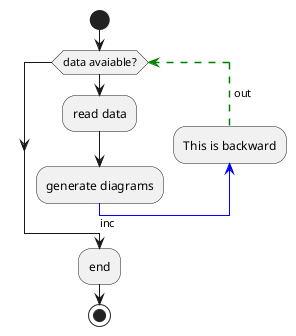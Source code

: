 {
  "sha1": "5dgkbkjx426fvsj8s0ivibw3w4wlnwb",
  "insertion": {
    "when": "2024-05-30T20:48:20.718Z",
    "url": "https://forum.plantuml.net/12211/arrow-description-for-while-loop",
    "user": "plantuml@gmail.com"
  }
}
@startuml
start
while (data avaiable?)
  :read data;
  :generate diagrams;
(-[#blue]->inc) backward:This is backward; (-[#green,dashed]->out)
endwhile
:end;
stop
@enduml
